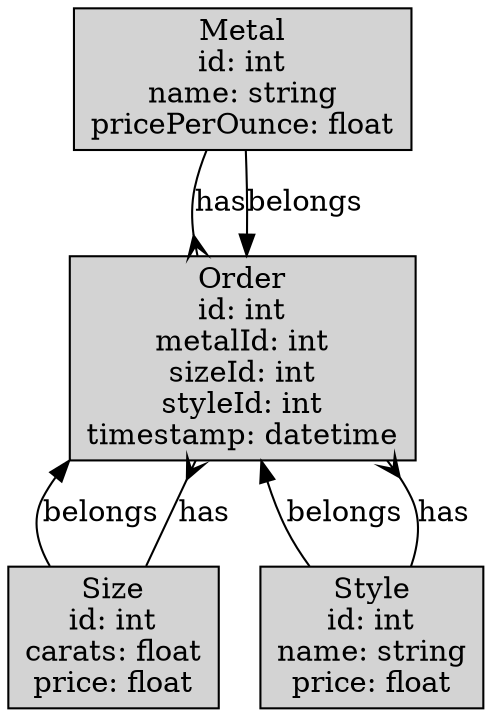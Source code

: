 digraph ERD {
    node[shape=box, style=filled];
    Metal[label="Metal\nid: int\nname: string\npricePerOunce: float"];
    Size[label="Size\nid: int\ncarats: float\nprice: float"];
    Style[label="Style\nid: int\nname: string\nprice: float"];
    Order[label="Order\nid: int\nmetalId: int\nsizeId: int\nstyleId: int\ntimestamp: datetime"];

    Metal -> Order[label="has", arrowhead="crow"];
    Size -> Order[label="has", arrowhead="crow"];
    Style -> Order[label="has", arrowhead="crow"];
    Order -> Metal[label="belongs", arrowhead="none", dir="back"];
    Order -> Size[label="belongs", arrowhead="none", dir="back"];
    Order -> Style[label="belongs", arrowhead="none", dir="back"];
}